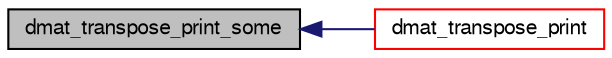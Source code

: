 digraph "dmat_transpose_print_some"
{
  bgcolor="transparent";
  edge [fontname="FreeSans",fontsize="10",labelfontname="FreeSans",labelfontsize="10"];
  node [fontname="FreeSans",fontsize="10",shape=record];
  rankdir="LR";
  Node209 [label="dmat_transpose_print_some",height=0.2,width=0.4,color="black", fillcolor="grey75", style="filled", fontcolor="black"];
  Node209 -> Node210 [dir="back",color="midnightblue",fontsize="10",style="solid",fontname="FreeSans"];
  Node210 [label="dmat_transpose_print",height=0.2,width=0.4,color="red",URL="$a08249.html#ab53a45ab9dc3199a29da674dd3e5d49d"];
}
